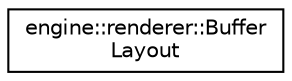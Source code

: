 digraph "Graphical Class Hierarchy"
{
  edge [fontname="Helvetica",fontsize="10",labelfontname="Helvetica",labelfontsize="10"];
  node [fontname="Helvetica",fontsize="10",shape=record];
  rankdir="LR";
  Node0 [label="engine::renderer::Buffer\lLayout",height=0.2,width=0.4,color="black", fillcolor="white", style="filled",URL="$classengine_1_1renderer_1_1BufferLayout.html"];
}
